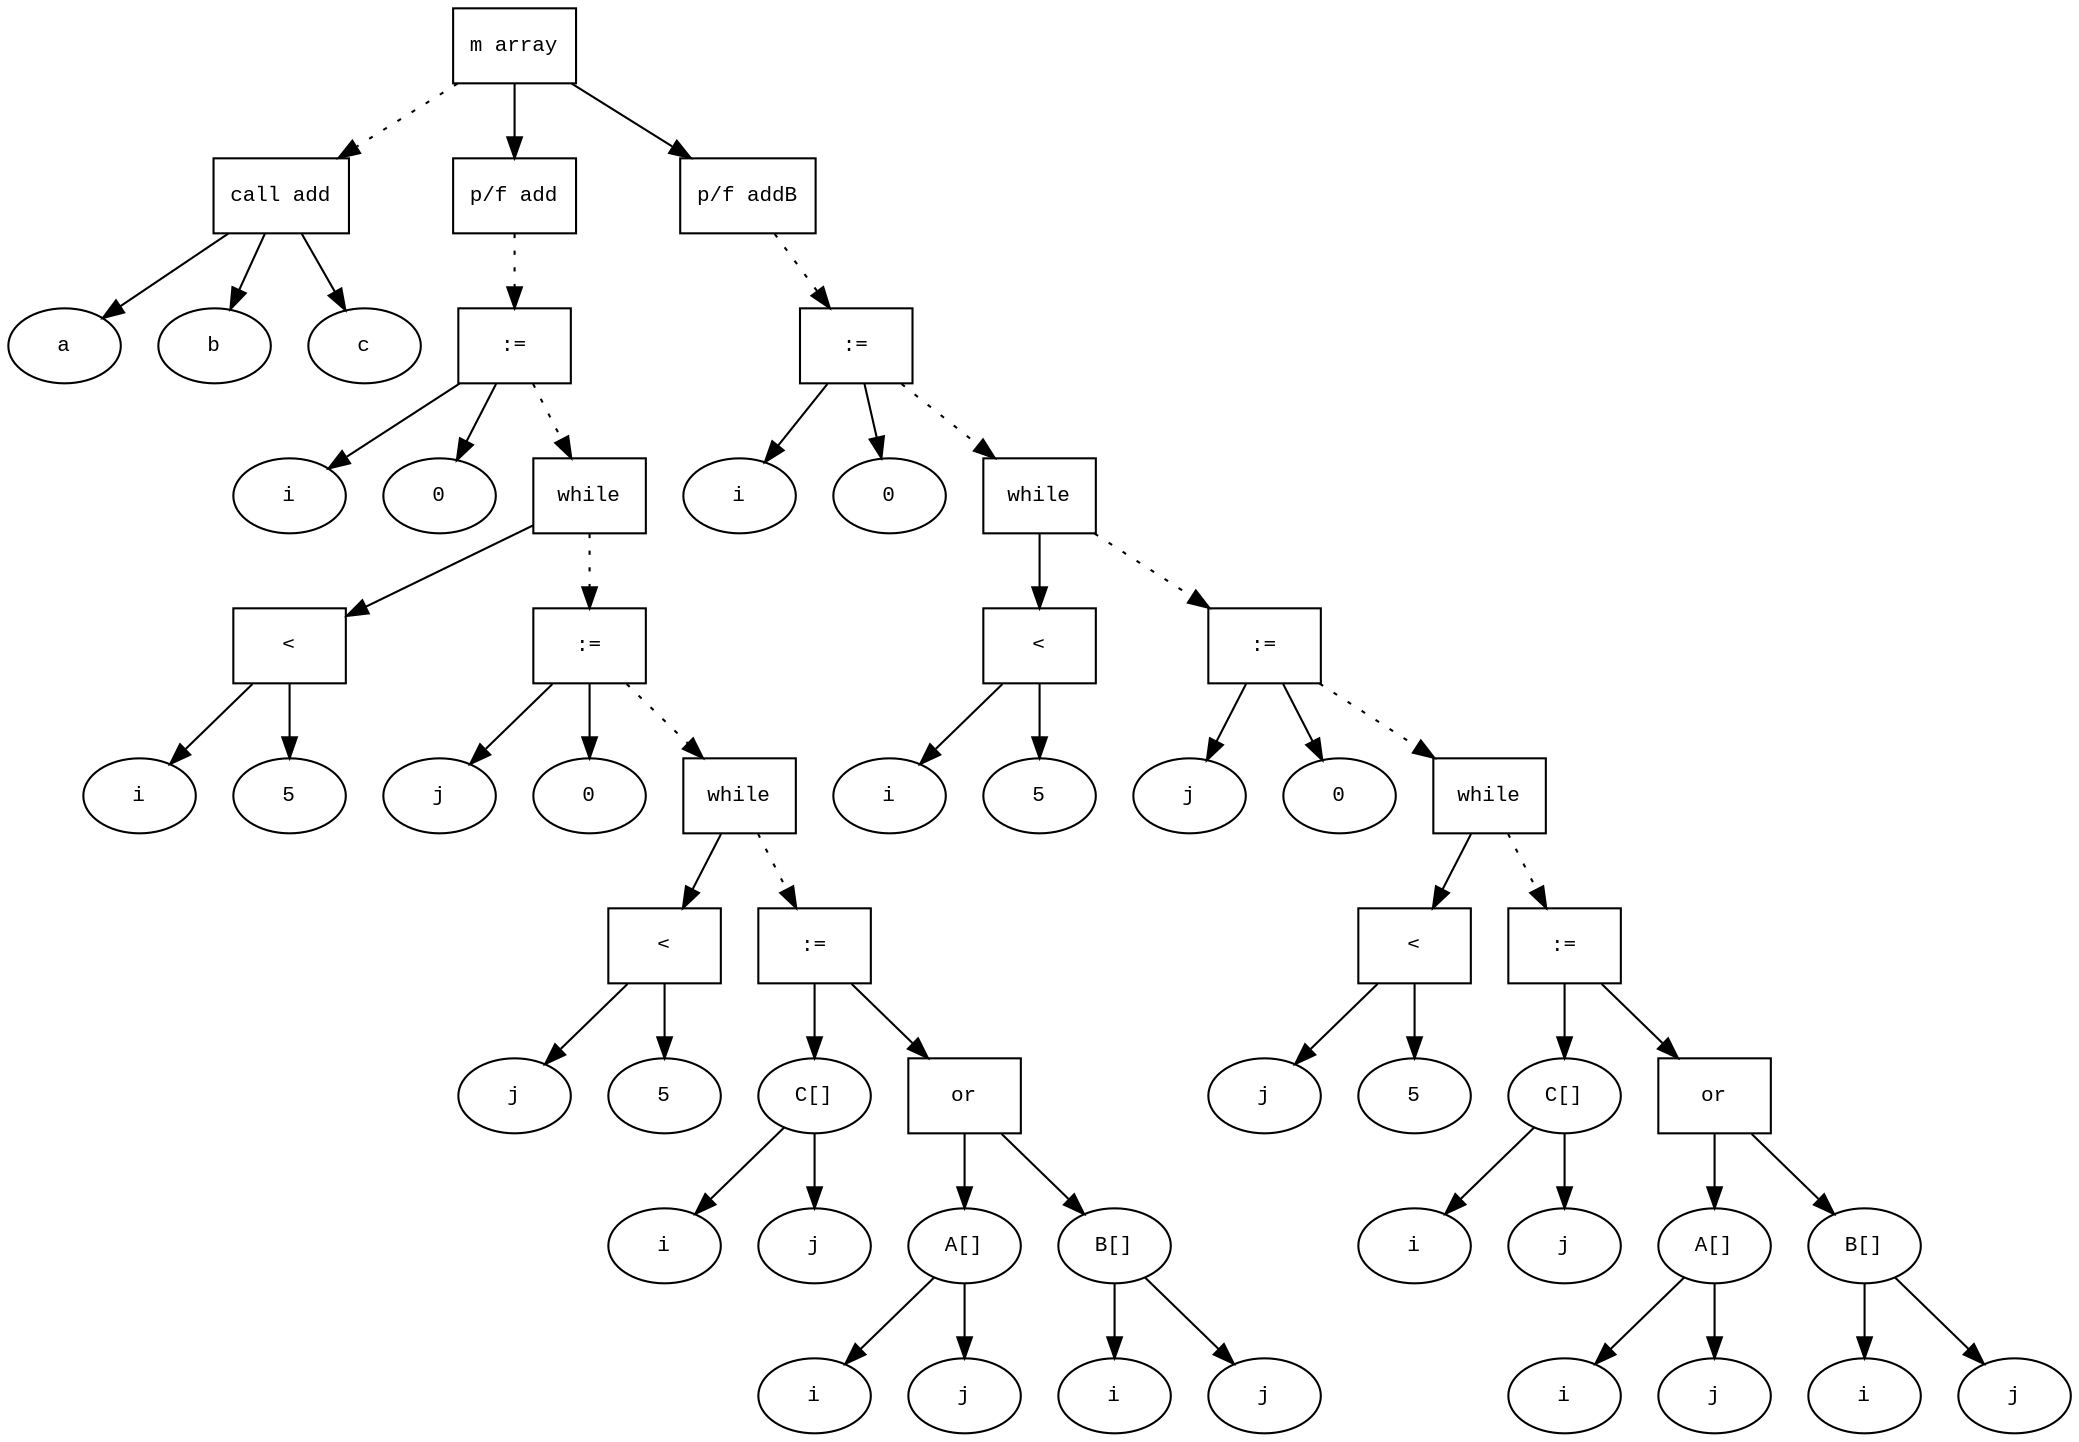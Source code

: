 digraph AST {
  graph [fontname="Times New Roman",fontsize=10];
  node  [fontname="Courier New",fontsize=10];
  edge  [fontname="Times New Roman",fontsize=10];

  node0 [label="m array",shape=box];
  node53 [label="call add",shape=box];
  node54 [label="a",shape=ellipse];
  node53->node54;
  node55 [label="b",shape=ellipse];
  node53->node55;
  node56 [label="c",shape=ellipse];
  node53->node56;
  node0 -> node53 [style=dotted];
  node1 [label="p/f add",shape=box];
  node4 [label=":=",shape=box];
  node2 [label="i",shape=ellipse];
  node4->node2;
  node3 [label="0",shape=ellipse];
  node4->node3;
  node1 -> node4 [style=dotted];
  node26 [label="while",shape=box];
  node7 [label="<",shape=box];
  node5 [label="i",shape=ellipse];
  node7->node5;
  node6 [label="5",shape=ellipse];
  node7->node6;
  node26->node7;
  node10 [label=":=",shape=box];
  node8 [label="j",shape=ellipse];
  node10->node8;
  node9 [label="0",shape=ellipse];
  node10->node9;
  node26 -> node10 [style=dotted];
  node25 [label="while",shape=box];
  node13 [label="<",shape=box];
  node11 [label="j",shape=ellipse];
  node13->node11;
  node12 [label="5",shape=ellipse];
  node13->node12;
  node25->node13;
  node24 [label=":=",shape=box];
  node14 [label="C[]",shape=ellipse];
  node15 [label="i",shape=ellipse];
  node14-> node15;
  node16 [label="j",shape=ellipse];
  node14-> node16;
  node24->node14;
  node23 [label="or",shape=box];
  node17 [label="A[]",shape=ellipse];
  node18 [label="i",shape=ellipse];
  node17-> node18;
  node19 [label="j",shape=ellipse];
  node17-> node19;
  node23->node17;
  node20 [label="B[]",shape=ellipse];
  node21 [label="i",shape=ellipse];
  node20-> node21;
  node22 [label="j",shape=ellipse];
  node20-> node22;
  node23->node20;
  node24->node23;
  node25 -> node24 [style=dotted];
  node10 -> node25 [style=dotted];
  node4 -> node26 [style=dotted];
  node0 -> node1;
  node27 [label="p/f addB",shape=box];
  node30 [label=":=",shape=box];
  node28 [label="i",shape=ellipse];
  node30->node28;
  node29 [label="0",shape=ellipse];
  node30->node29;
  node27 -> node30 [style=dotted];
  node52 [label="while",shape=box];
  node33 [label="<",shape=box];
  node31 [label="i",shape=ellipse];
  node33->node31;
  node32 [label="5",shape=ellipse];
  node33->node32;
  node52->node33;
  node36 [label=":=",shape=box];
  node34 [label="j",shape=ellipse];
  node36->node34;
  node35 [label="0",shape=ellipse];
  node36->node35;
  node52 -> node36 [style=dotted];
  node51 [label="while",shape=box];
  node39 [label="<",shape=box];
  node37 [label="j",shape=ellipse];
  node39->node37;
  node38 [label="5",shape=ellipse];
  node39->node38;
  node51->node39;
  node50 [label=":=",shape=box];
  node40 [label="C[]",shape=ellipse];
  node41 [label="i",shape=ellipse];
  node40-> node41;
  node42 [label="j",shape=ellipse];
  node40-> node42;
  node50->node40;
  node49 [label="or",shape=box];
  node43 [label="A[]",shape=ellipse];
  node44 [label="i",shape=ellipse];
  node43-> node44;
  node45 [label="j",shape=ellipse];
  node43-> node45;
  node49->node43;
  node46 [label="B[]",shape=ellipse];
  node47 [label="i",shape=ellipse];
  node46-> node47;
  node48 [label="j",shape=ellipse];
  node46-> node48;
  node49->node46;
  node50->node49;
  node51 -> node50 [style=dotted];
  node36 -> node51 [style=dotted];
  node30 -> node52 [style=dotted];
  node0 -> node27;
}

